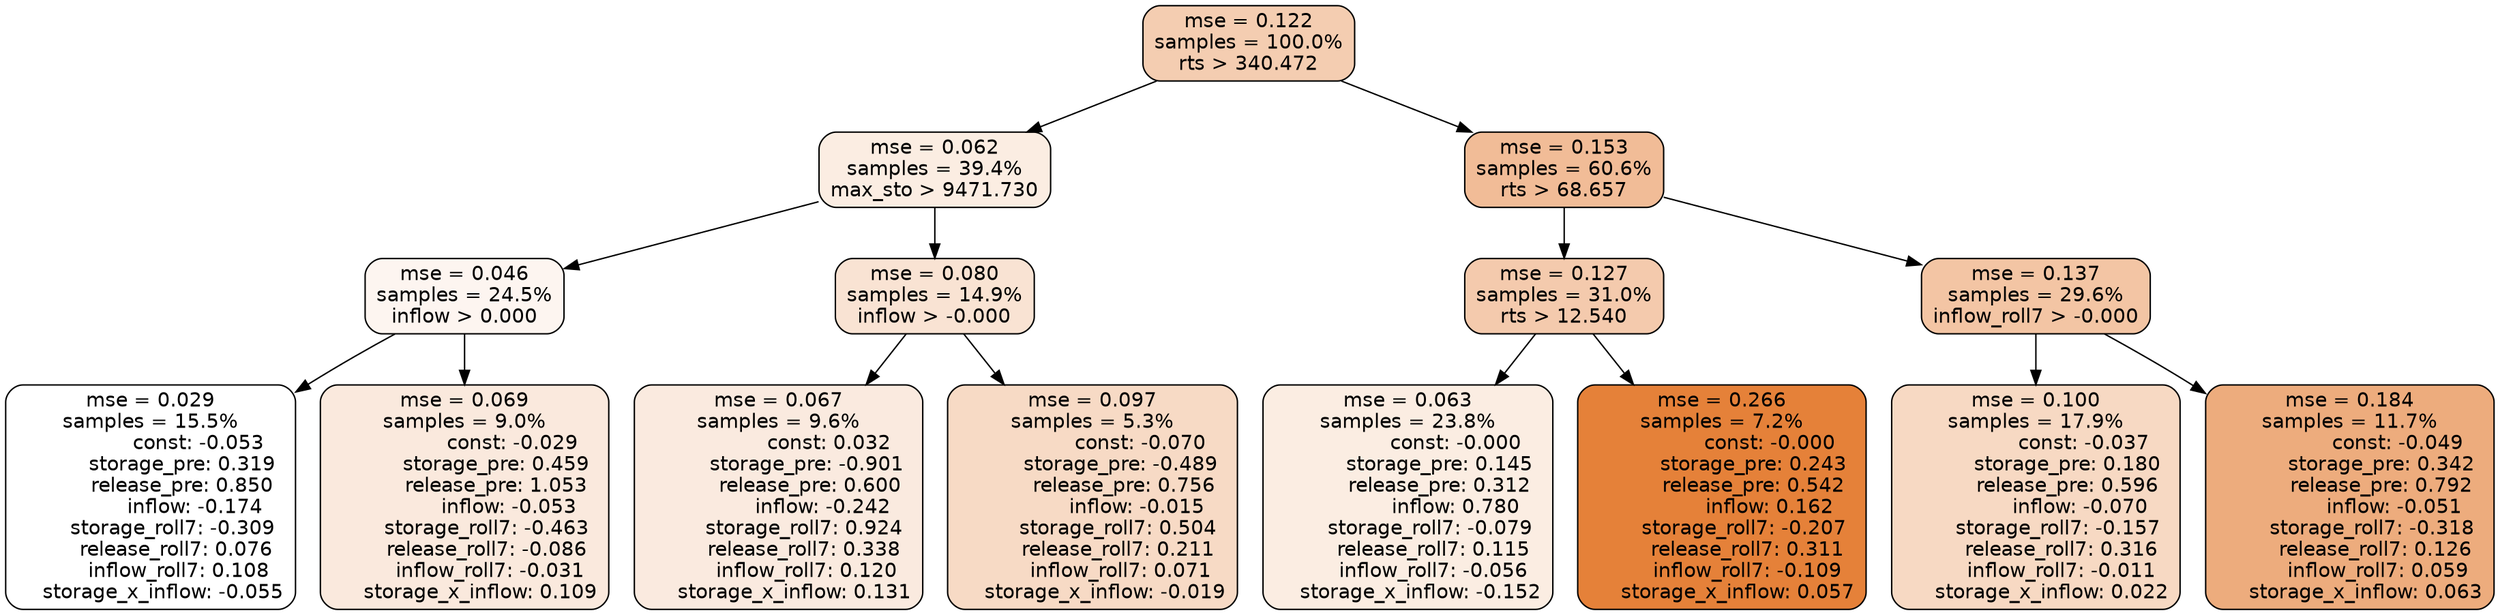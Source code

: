 digraph tree {
node [shape=rectangle, style="filled, rounded", color="black", fontname=helvetica] ;
edge [fontname=helvetica] ;
	"0" [label="mse = 0.122
samples = 100.0%
rts > 340.472", fillcolor="#f4cdb1"]
	"8" [label="mse = 0.062
samples = 39.4%
max_sto > 9471.730", fillcolor="#fbede2"]
	"1" [label="mse = 0.153
samples = 60.6%
rts > 68.657", fillcolor="#f1bc97"]
	"9" [label="mse = 0.046
samples = 24.5%
inflow > 0.000", fillcolor="#fdf5f0"]
	"12" [label="mse = 0.080
samples = 14.9%
inflow > -0.000", fillcolor="#f9e3d3"]
	"2" [label="mse = 0.127
samples = 31.0%
rts > 12.540", fillcolor="#f4caad"]
	"5" [label="mse = 0.137
samples = 29.6%
inflow_roll7 > -0.000", fillcolor="#f3c5a4"]
	"10" [label="mse = 0.029
samples = 15.5%
               const: -0.053
          storage_pre: 0.319
          release_pre: 0.850
              inflow: -0.174
       storage_roll7: -0.309
        release_roll7: 0.076
         inflow_roll7: 0.108
    storage_x_inflow: -0.055", fillcolor="#ffffff"]
	"11" [label="mse = 0.069
samples = 9.0%
               const: -0.029
          storage_pre: 0.459
          release_pre: 1.053
              inflow: -0.053
       storage_roll7: -0.463
       release_roll7: -0.086
        inflow_roll7: -0.031
     storage_x_inflow: 0.109", fillcolor="#fae9dd"]
	"13" [label="mse = 0.067
samples = 9.6%
                const: 0.032
         storage_pre: -0.901
          release_pre: 0.600
              inflow: -0.242
        storage_roll7: 0.924
        release_roll7: 0.338
         inflow_roll7: 0.120
     storage_x_inflow: 0.131", fillcolor="#faeadf"]
	"14" [label="mse = 0.097
samples = 5.3%
               const: -0.070
         storage_pre: -0.489
          release_pre: 0.756
              inflow: -0.015
        storage_roll7: 0.504
        release_roll7: 0.211
         inflow_roll7: 0.071
    storage_x_inflow: -0.019", fillcolor="#f7dac5"]
	"3" [label="mse = 0.063
samples = 23.8%
               const: -0.000
          storage_pre: 0.145
          release_pre: 0.312
               inflow: 0.780
       storage_roll7: -0.079
        release_roll7: 0.115
        inflow_roll7: -0.056
    storage_x_inflow: -0.152", fillcolor="#fbede2"]
	"4" [label="mse = 0.266
samples = 7.2%
               const: -0.000
          storage_pre: 0.243
          release_pre: 0.542
               inflow: 0.162
       storage_roll7: -0.207
        release_roll7: 0.311
        inflow_roll7: -0.109
     storage_x_inflow: 0.057", fillcolor="#e58139"]
	"6" [label="mse = 0.100
samples = 17.9%
               const: -0.037
          storage_pre: 0.180
          release_pre: 0.596
              inflow: -0.070
       storage_roll7: -0.157
        release_roll7: 0.316
        inflow_roll7: -0.011
     storage_x_inflow: 0.022", fillcolor="#f7d9c3"]
	"7" [label="mse = 0.184
samples = 11.7%
               const: -0.049
          storage_pre: 0.342
          release_pre: 0.792
              inflow: -0.051
       storage_roll7: -0.318
        release_roll7: 0.126
         inflow_roll7: 0.059
     storage_x_inflow: 0.063", fillcolor="#edac7d"]

	"0" -> "1"
	"0" -> "8"
	"8" -> "9"
	"8" -> "12"
	"1" -> "2"
	"1" -> "5"
	"9" -> "10"
	"9" -> "11"
	"12" -> "13"
	"12" -> "14"
	"2" -> "3"
	"2" -> "4"
	"5" -> "6"
	"5" -> "7"
}